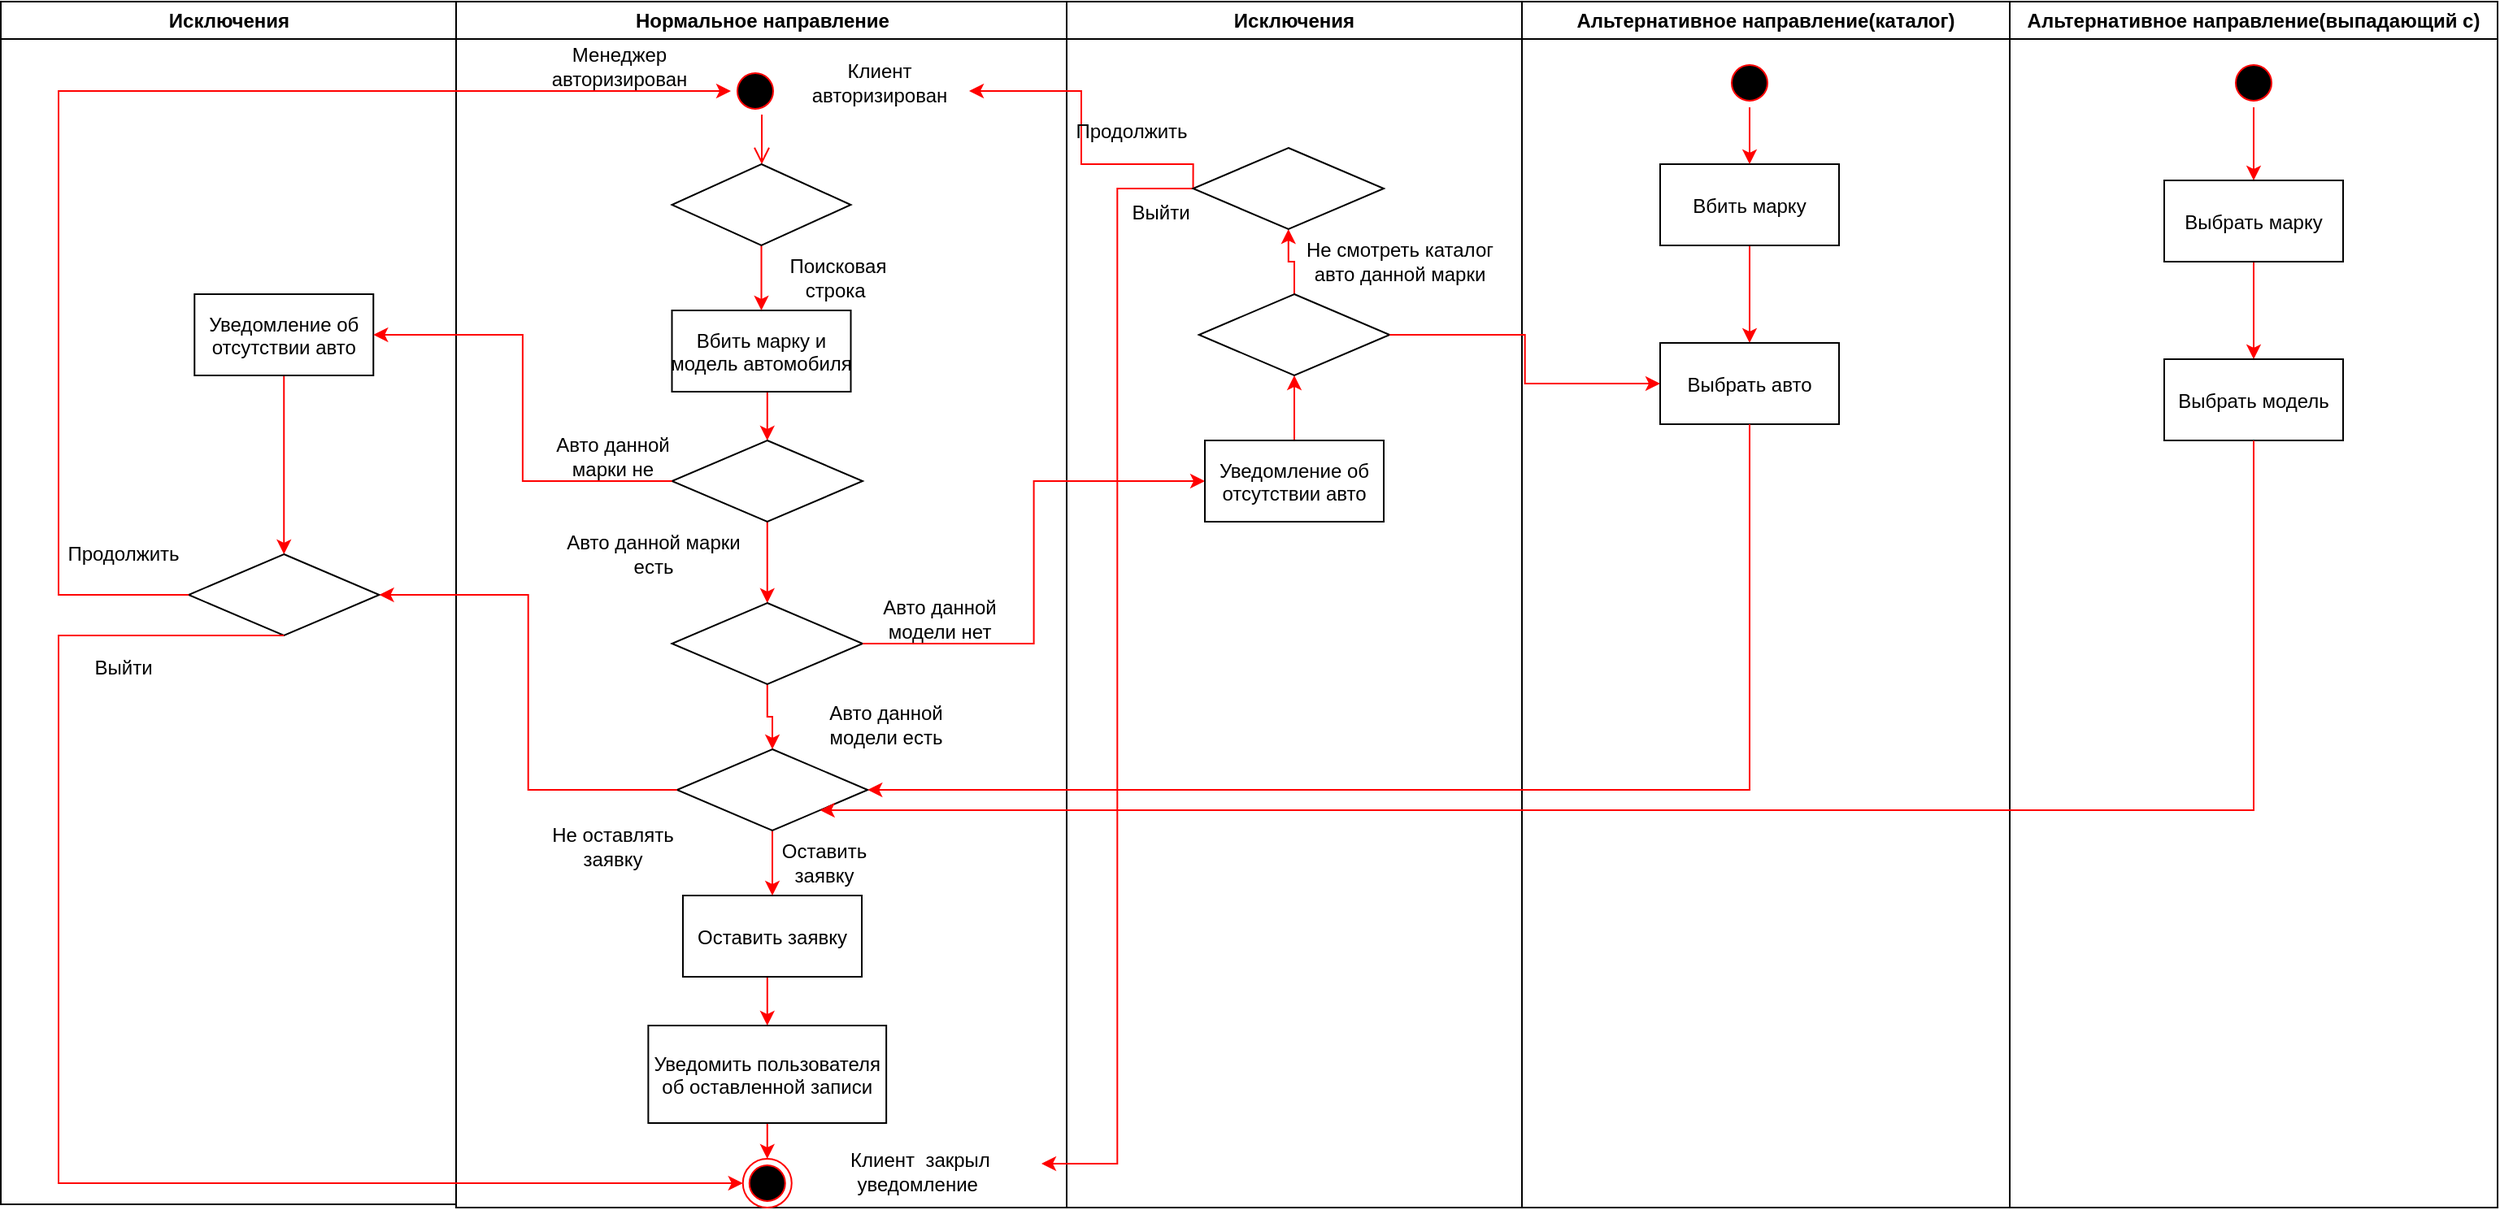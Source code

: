 <mxfile version="13.9.8" type="github" pages="2">
  <diagram id="V-8oEwVoHZ0H7SLC0gua" name="Page-1">
    <mxGraphModel dx="2735" dy="886" grid="1" gridSize="10" guides="1" tooltips="1" connect="1" arrows="1" fold="1" page="1" pageScale="1" pageWidth="827" pageHeight="1169" math="0" shadow="0">
      <root>
        <mxCell id="0" />
        <mxCell id="1" parent="0" />
        <mxCell id="Gfo-pKyB4tP-FyRo3jSm-1" value="Исключения" style="swimlane;whiteSpace=wrap" vertex="1" parent="1">
          <mxGeometry x="540" y="140" width="280" height="742" as="geometry" />
        </mxCell>
        <mxCell id="Gfo-pKyB4tP-FyRo3jSm-3" value="Нормальное направление" style="swimlane;whiteSpace=wrap" vertex="1" parent="Gfo-pKyB4tP-FyRo3jSm-1">
          <mxGeometry x="-375.5" width="375.5" height="742" as="geometry" />
        </mxCell>
        <mxCell id="Gfo-pKyB4tP-FyRo3jSm-4" value="" style="ellipse;shape=startState;fillColor=#000000;strokeColor=#ff0000;" vertex="1" parent="Gfo-pKyB4tP-FyRo3jSm-3">
          <mxGeometry x="169" y="40" width="30" height="30" as="geometry" />
        </mxCell>
        <mxCell id="Gfo-pKyB4tP-FyRo3jSm-5" value="" style="edgeStyle=elbowEdgeStyle;elbow=horizontal;verticalAlign=bottom;endArrow=open;endSize=8;strokeColor=#FF0000;endFill=1;rounded=0;entryX=0.5;entryY=0;entryDx=0;entryDy=0;" edge="1" parent="Gfo-pKyB4tP-FyRo3jSm-3" source="Gfo-pKyB4tP-FyRo3jSm-4" target="Gfo-pKyB4tP-FyRo3jSm-106">
          <mxGeometry x="100" y="40" as="geometry">
            <mxPoint x="115" y="110" as="targetPoint" />
          </mxGeometry>
        </mxCell>
        <mxCell id="Gfo-pKyB4tP-FyRo3jSm-114" style="edgeStyle=orthogonalEdgeStyle;rounded=0;orthogonalLoop=1;jettySize=auto;html=1;exitX=0.5;exitY=1;exitDx=0;exitDy=0;entryX=0.5;entryY=0;entryDx=0;entryDy=0;strokeColor=#FF0000;" edge="1" parent="Gfo-pKyB4tP-FyRo3jSm-3" source="Gfo-pKyB4tP-FyRo3jSm-6" target="Gfo-pKyB4tP-FyRo3jSm-113">
          <mxGeometry relative="1" as="geometry" />
        </mxCell>
        <mxCell id="Gfo-pKyB4tP-FyRo3jSm-6" value="Вбить марку и &#xa;модель автомобиля" style="" vertex="1" parent="Gfo-pKyB4tP-FyRo3jSm-3">
          <mxGeometry x="132.75" y="190" width="110" height="50" as="geometry" />
        </mxCell>
        <mxCell id="Gfo-pKyB4tP-FyRo3jSm-9" style="edgeStyle=orthogonalEdgeStyle;rounded=0;orthogonalLoop=1;jettySize=auto;html=1;exitX=0.5;exitY=1;exitDx=0;exitDy=0;entryX=0.5;entryY=0;entryDx=0;entryDy=0;labelBackgroundColor=#FF0000;strokeColor=#FF0000;fontColor=#FF0000;" edge="1" parent="Gfo-pKyB4tP-FyRo3jSm-3" source="Gfo-pKyB4tP-FyRo3jSm-10" target="Gfo-pKyB4tP-FyRo3jSm-21">
          <mxGeometry relative="1" as="geometry">
            <mxPoint x="190.375" y="530" as="targetPoint" />
          </mxGeometry>
        </mxCell>
        <mxCell id="Gfo-pKyB4tP-FyRo3jSm-10" value="Оставить заявку" style="" vertex="1" parent="Gfo-pKyB4tP-FyRo3jSm-3">
          <mxGeometry x="139.5" y="550" width="110" height="50" as="geometry" />
        </mxCell>
        <mxCell id="Gfo-pKyB4tP-FyRo3jSm-12" value="Клиент авторизирован" style="text;html=1;strokeColor=none;fillColor=none;align=center;verticalAlign=middle;whiteSpace=wrap;rounded=0;" vertex="1" parent="Gfo-pKyB4tP-FyRo3jSm-3">
          <mxGeometry x="205.5" y="40" width="110" height="20" as="geometry" />
        </mxCell>
        <mxCell id="Gfo-pKyB4tP-FyRo3jSm-15" value="Менеджер авторизирован" style="text;html=1;strokeColor=none;fillColor=none;align=center;verticalAlign=middle;whiteSpace=wrap;rounded=0;" vertex="1" parent="Gfo-pKyB4tP-FyRo3jSm-3">
          <mxGeometry x="45.5" y="20" width="110" height="40" as="geometry" />
        </mxCell>
        <mxCell id="Gfo-pKyB4tP-FyRo3jSm-20" style="edgeStyle=orthogonalEdgeStyle;rounded=0;orthogonalLoop=1;jettySize=auto;html=1;exitX=0.5;exitY=1;exitDx=0;exitDy=0;entryX=0.5;entryY=0;entryDx=0;entryDy=0;labelBackgroundColor=#FF0000;strokeColor=#FF0000;fontColor=#FF0000;" edge="1" parent="Gfo-pKyB4tP-FyRo3jSm-3" source="Gfo-pKyB4tP-FyRo3jSm-21" target="Gfo-pKyB4tP-FyRo3jSm-22">
          <mxGeometry relative="1" as="geometry" />
        </mxCell>
        <mxCell id="Gfo-pKyB4tP-FyRo3jSm-21" value="Уведомить пользователя&#xa;об оставленной записи" style="" vertex="1" parent="Gfo-pKyB4tP-FyRo3jSm-3">
          <mxGeometry x="118.19" y="630" width="146.38" height="60" as="geometry" />
        </mxCell>
        <mxCell id="Gfo-pKyB4tP-FyRo3jSm-22" value="" style="ellipse;shape=endState;fillColor=#000000;strokeColor=#ff0000" vertex="1" parent="Gfo-pKyB4tP-FyRo3jSm-3">
          <mxGeometry x="176.38" y="712" width="30" height="30" as="geometry" />
        </mxCell>
        <mxCell id="Gfo-pKyB4tP-FyRo3jSm-23" value="Клиент&amp;nbsp; закрыл уведомление&amp;nbsp;" style="text;html=1;strokeColor=none;fillColor=none;align=center;verticalAlign=middle;whiteSpace=wrap;rounded=0;" vertex="1" parent="Gfo-pKyB4tP-FyRo3jSm-3">
          <mxGeometry x="211.88" y="710" width="148.12" height="20" as="geometry" />
        </mxCell>
        <mxCell id="Gfo-pKyB4tP-FyRo3jSm-27" value="Поисковая строка&amp;nbsp;" style="text;html=1;strokeColor=none;fillColor=none;align=center;verticalAlign=middle;whiteSpace=wrap;rounded=0;" vertex="1" parent="Gfo-pKyB4tP-FyRo3jSm-3">
          <mxGeometry x="199" y="160" width="71" height="20" as="geometry" />
        </mxCell>
        <mxCell id="Gfo-pKyB4tP-FyRo3jSm-28" value="Авто данной марки есть" style="text;html=1;strokeColor=none;fillColor=none;align=center;verticalAlign=middle;whiteSpace=wrap;rounded=0;" vertex="1" parent="Gfo-pKyB4tP-FyRo3jSm-3">
          <mxGeometry x="66.38" y="330" width="110" height="20" as="geometry" />
        </mxCell>
        <mxCell id="Gfo-pKyB4tP-FyRo3jSm-108" style="edgeStyle=orthogonalEdgeStyle;rounded=0;orthogonalLoop=1;jettySize=auto;html=1;exitX=0.5;exitY=1;exitDx=0;exitDy=0;entryX=0.5;entryY=0;entryDx=0;entryDy=0;strokeColor=#FF0000;" edge="1" parent="Gfo-pKyB4tP-FyRo3jSm-3" source="Gfo-pKyB4tP-FyRo3jSm-106" target="Gfo-pKyB4tP-FyRo3jSm-6">
          <mxGeometry relative="1" as="geometry" />
        </mxCell>
        <mxCell id="Gfo-pKyB4tP-FyRo3jSm-106" value="" style="rhombus;whiteSpace=wrap;html=1;" vertex="1" parent="Gfo-pKyB4tP-FyRo3jSm-3">
          <mxGeometry x="132.75" y="100" width="110" height="50" as="geometry" />
        </mxCell>
        <mxCell id="VikEKIZbAs99S6CFadQw-15" style="edgeStyle=orthogonalEdgeStyle;rounded=0;orthogonalLoop=1;jettySize=auto;html=1;exitX=0.5;exitY=1;exitDx=0;exitDy=0;entryX=0.5;entryY=0;entryDx=0;entryDy=0;strokeColor=#FF0000;" edge="1" parent="Gfo-pKyB4tP-FyRo3jSm-3" source="Gfo-pKyB4tP-FyRo3jSm-113" target="VikEKIZbAs99S6CFadQw-14">
          <mxGeometry relative="1" as="geometry" />
        </mxCell>
        <mxCell id="Gfo-pKyB4tP-FyRo3jSm-113" value="" style="rhombus;whiteSpace=wrap;html=1;" vertex="1" parent="Gfo-pKyB4tP-FyRo3jSm-3">
          <mxGeometry x="132.75" y="270" width="117.25" height="50" as="geometry" />
        </mxCell>
        <mxCell id="Gfo-pKyB4tP-FyRo3jSm-118" style="edgeStyle=orthogonalEdgeStyle;rounded=0;orthogonalLoop=1;jettySize=auto;html=1;exitX=0.5;exitY=1;exitDx=0;exitDy=0;entryX=0.5;entryY=0;entryDx=0;entryDy=0;strokeColor=#FF0000;" edge="1" parent="Gfo-pKyB4tP-FyRo3jSm-3" source="Gfo-pKyB4tP-FyRo3jSm-115" target="Gfo-pKyB4tP-FyRo3jSm-10">
          <mxGeometry relative="1" as="geometry" />
        </mxCell>
        <mxCell id="Gfo-pKyB4tP-FyRo3jSm-115" value="" style="rhombus;whiteSpace=wrap;html=1;" vertex="1" parent="Gfo-pKyB4tP-FyRo3jSm-3">
          <mxGeometry x="135.88" y="460" width="117.25" height="50" as="geometry" />
        </mxCell>
        <mxCell id="Gfo-pKyB4tP-FyRo3jSm-119" value="Оставить заявку" style="text;html=1;strokeColor=none;fillColor=none;align=center;verticalAlign=middle;whiteSpace=wrap;rounded=0;" vertex="1" parent="Gfo-pKyB4tP-FyRo3jSm-3">
          <mxGeometry x="206.38" y="520" width="40" height="20" as="geometry" />
        </mxCell>
        <mxCell id="VikEKIZbAs99S6CFadQw-6" value="Авто данной марки не" style="text;html=1;strokeColor=none;fillColor=none;align=center;verticalAlign=middle;whiteSpace=wrap;rounded=0;" vertex="1" parent="Gfo-pKyB4tP-FyRo3jSm-3">
          <mxGeometry x="56.38" y="270" width="80" height="20" as="geometry" />
        </mxCell>
        <mxCell id="VikEKIZbAs99S6CFadQw-10" value="Не оставлять заявку" style="text;html=1;strokeColor=none;fillColor=none;align=center;verticalAlign=middle;whiteSpace=wrap;rounded=0;" vertex="1" parent="Gfo-pKyB4tP-FyRo3jSm-3">
          <mxGeometry x="51.38" y="510" width="90" height="20" as="geometry" />
        </mxCell>
        <mxCell id="VikEKIZbAs99S6CFadQw-16" style="edgeStyle=orthogonalEdgeStyle;rounded=0;orthogonalLoop=1;jettySize=auto;html=1;exitX=0.5;exitY=1;exitDx=0;exitDy=0;entryX=0.5;entryY=0;entryDx=0;entryDy=0;strokeColor=#FF0000;" edge="1" parent="Gfo-pKyB4tP-FyRo3jSm-3" source="VikEKIZbAs99S6CFadQw-14" target="Gfo-pKyB4tP-FyRo3jSm-115">
          <mxGeometry relative="1" as="geometry" />
        </mxCell>
        <mxCell id="VikEKIZbAs99S6CFadQw-14" value="" style="rhombus;whiteSpace=wrap;html=1;" vertex="1" parent="Gfo-pKyB4tP-FyRo3jSm-3">
          <mxGeometry x="132.76" y="370" width="117.25" height="50" as="geometry" />
        </mxCell>
        <mxCell id="VikEKIZbAs99S6CFadQw-17" value="Авто данной модели есть" style="text;html=1;strokeColor=none;fillColor=none;align=center;verticalAlign=middle;whiteSpace=wrap;rounded=0;" vertex="1" parent="Gfo-pKyB4tP-FyRo3jSm-3">
          <mxGeometry x="209" y="434.5" width="110" height="20" as="geometry" />
        </mxCell>
        <mxCell id="VikEKIZbAs99S6CFadQw-21" value="Авто данной модели нет" style="text;html=1;strokeColor=none;fillColor=none;align=center;verticalAlign=middle;whiteSpace=wrap;rounded=0;" vertex="1" parent="Gfo-pKyB4tP-FyRo3jSm-3">
          <mxGeometry x="242.75" y="370" width="110" height="20" as="geometry" />
        </mxCell>
        <mxCell id="VikEKIZbAs99S6CFadQw-23" style="edgeStyle=orthogonalEdgeStyle;rounded=0;orthogonalLoop=1;jettySize=auto;html=1;exitX=0.5;exitY=0;exitDx=0;exitDy=0;entryX=0.5;entryY=1;entryDx=0;entryDy=0;strokeColor=#FF0000;" edge="1" parent="Gfo-pKyB4tP-FyRo3jSm-1" source="VikEKIZbAs99S6CFadQw-25" target="VikEKIZbAs99S6CFadQw-22">
          <mxGeometry relative="1" as="geometry">
            <mxPoint x="139.995" y="270" as="sourcePoint" />
          </mxGeometry>
        </mxCell>
        <mxCell id="VikEKIZbAs99S6CFadQw-20" style="edgeStyle=orthogonalEdgeStyle;rounded=0;orthogonalLoop=1;jettySize=auto;html=1;exitX=1;exitY=0.5;exitDx=0;exitDy=0;entryX=0;entryY=0.5;entryDx=0;entryDy=0;strokeColor=#FF0000;" edge="1" parent="Gfo-pKyB4tP-FyRo3jSm-1" source="VikEKIZbAs99S6CFadQw-14" target="VikEKIZbAs99S6CFadQw-25">
          <mxGeometry relative="1" as="geometry" />
        </mxCell>
        <mxCell id="VikEKIZbAs99S6CFadQw-28" style="edgeStyle=orthogonalEdgeStyle;rounded=0;orthogonalLoop=1;jettySize=auto;html=1;exitX=0.5;exitY=0;exitDx=0;exitDy=0;entryX=0.5;entryY=1;entryDx=0;entryDy=0;strokeColor=#FF0000;" edge="1" parent="Gfo-pKyB4tP-FyRo3jSm-1" source="VikEKIZbAs99S6CFadQw-22" target="VikEKIZbAs99S6CFadQw-27">
          <mxGeometry relative="1" as="geometry" />
        </mxCell>
        <mxCell id="VikEKIZbAs99S6CFadQw-22" value="" style="rhombus;whiteSpace=wrap;html=1;" vertex="1" parent="Gfo-pKyB4tP-FyRo3jSm-1">
          <mxGeometry x="81.37" y="180" width="117.25" height="50" as="geometry" />
        </mxCell>
        <mxCell id="VikEKIZbAs99S6CFadQw-25" value="Уведомление об&#xa;отсутствии авто" style="" vertex="1" parent="Gfo-pKyB4tP-FyRo3jSm-1">
          <mxGeometry x="85.01" y="270" width="110" height="50" as="geometry" />
        </mxCell>
        <mxCell id="VikEKIZbAs99S6CFadQw-29" style="edgeStyle=orthogonalEdgeStyle;rounded=0;orthogonalLoop=1;jettySize=auto;html=1;exitX=0;exitY=0.5;exitDx=0;exitDy=0;entryX=1;entryY=0.75;entryDx=0;entryDy=0;strokeColor=#FF0000;" edge="1" parent="Gfo-pKyB4tP-FyRo3jSm-1" source="VikEKIZbAs99S6CFadQw-27" target="Gfo-pKyB4tP-FyRo3jSm-12">
          <mxGeometry relative="1" as="geometry">
            <Array as="points">
              <mxPoint x="78" y="100" />
              <mxPoint x="9" y="100" />
              <mxPoint x="9" y="55" />
            </Array>
          </mxGeometry>
        </mxCell>
        <mxCell id="VikEKIZbAs99S6CFadQw-31" style="edgeStyle=orthogonalEdgeStyle;rounded=0;orthogonalLoop=1;jettySize=auto;html=1;exitX=0;exitY=0.5;exitDx=0;exitDy=0;entryX=1;entryY=0.25;entryDx=0;entryDy=0;strokeColor=#FF0000;" edge="1" parent="Gfo-pKyB4tP-FyRo3jSm-1" source="VikEKIZbAs99S6CFadQw-27" target="Gfo-pKyB4tP-FyRo3jSm-23">
          <mxGeometry relative="1" as="geometry" />
        </mxCell>
        <mxCell id="VikEKIZbAs99S6CFadQw-27" value="" style="rhombus;whiteSpace=wrap;html=1;" vertex="1" parent="Gfo-pKyB4tP-FyRo3jSm-1">
          <mxGeometry x="77.76" y="90" width="117.25" height="50" as="geometry" />
        </mxCell>
        <mxCell id="VikEKIZbAs99S6CFadQw-30" value="Не смотреть каталог авто данной марки" style="text;html=1;strokeColor=none;fillColor=none;align=center;verticalAlign=middle;whiteSpace=wrap;rounded=0;" vertex="1" parent="Gfo-pKyB4tP-FyRo3jSm-1">
          <mxGeometry x="140" y="150" width="130" height="20" as="geometry" />
        </mxCell>
        <mxCell id="VikEKIZbAs99S6CFadQw-32" value="Продолжить" style="text;html=1;strokeColor=none;fillColor=none;align=center;verticalAlign=middle;whiteSpace=wrap;rounded=0;" vertex="1" parent="Gfo-pKyB4tP-FyRo3jSm-1">
          <mxGeometry x="20" y="70" width="40" height="20" as="geometry" />
        </mxCell>
        <mxCell id="VikEKIZbAs99S6CFadQw-33" value="Выйти" style="text;html=1;strokeColor=none;fillColor=none;align=center;verticalAlign=middle;whiteSpace=wrap;rounded=0;" vertex="1" parent="Gfo-pKyB4tP-FyRo3jSm-1">
          <mxGeometry x="37.76" y="120" width="40" height="20" as="geometry" />
        </mxCell>
        <mxCell id="Gfo-pKyB4tP-FyRo3jSm-32" value="Исключения" style="swimlane;whiteSpace=wrap" vertex="1" parent="1">
          <mxGeometry x="-115.5" y="140" width="280" height="740" as="geometry" />
        </mxCell>
        <mxCell id="VikEKIZbAs99S6CFadQw-8" style="edgeStyle=orthogonalEdgeStyle;rounded=0;orthogonalLoop=1;jettySize=auto;html=1;exitX=0.5;exitY=1;exitDx=0;exitDy=0;entryX=0.5;entryY=0;entryDx=0;entryDy=0;strokeColor=#FF0000;" edge="1" parent="Gfo-pKyB4tP-FyRo3jSm-32" source="Gfo-pKyB4tP-FyRo3jSm-34" target="Gfo-pKyB4tP-FyRo3jSm-123">
          <mxGeometry relative="1" as="geometry" />
        </mxCell>
        <mxCell id="Gfo-pKyB4tP-FyRo3jSm-34" value="Уведомление об&#xa;отсутствии авто" style="" vertex="1" parent="Gfo-pKyB4tP-FyRo3jSm-32">
          <mxGeometry x="119.13" y="180" width="110" height="50" as="geometry" />
        </mxCell>
        <mxCell id="Gfo-pKyB4tP-FyRo3jSm-38" value="Продолжить" style="text;html=1;strokeColor=none;fillColor=none;align=center;verticalAlign=middle;whiteSpace=wrap;rounded=0;" vertex="1" parent="Gfo-pKyB4tP-FyRo3jSm-32">
          <mxGeometry x="55.5" y="330" width="40" height="20" as="geometry" />
        </mxCell>
        <mxCell id="Gfo-pKyB4tP-FyRo3jSm-39" value="Выйти" style="text;html=1;strokeColor=none;fillColor=none;align=center;verticalAlign=middle;whiteSpace=wrap;rounded=0;" vertex="1" parent="Gfo-pKyB4tP-FyRo3jSm-32">
          <mxGeometry x="55.5" y="400" width="40" height="20" as="geometry" />
        </mxCell>
        <mxCell id="Gfo-pKyB4tP-FyRo3jSm-123" value="" style="rhombus;whiteSpace=wrap;html=1;" vertex="1" parent="Gfo-pKyB4tP-FyRo3jSm-32">
          <mxGeometry x="115.5" y="340" width="117.25" height="50" as="geometry" />
        </mxCell>
        <mxCell id="Gfo-pKyB4tP-FyRo3jSm-75" value="Альтернативное направление(каталог)" style="swimlane;whiteSpace=wrap" vertex="1" parent="1">
          <mxGeometry x="820" y="140" width="300" height="742" as="geometry" />
        </mxCell>
        <mxCell id="VikEKIZbAs99S6CFadQw-38" style="edgeStyle=orthogonalEdgeStyle;rounded=0;orthogonalLoop=1;jettySize=auto;html=1;exitX=0.5;exitY=1;exitDx=0;exitDy=0;entryX=0.5;entryY=0;entryDx=0;entryDy=0;strokeColor=#FF0000;" edge="1" parent="Gfo-pKyB4tP-FyRo3jSm-75" source="Gfo-pKyB4tP-FyRo3jSm-76" target="VikEKIZbAs99S6CFadQw-36">
          <mxGeometry relative="1" as="geometry" />
        </mxCell>
        <mxCell id="Gfo-pKyB4tP-FyRo3jSm-76" value="Вбить марку" style="" vertex="1" parent="Gfo-pKyB4tP-FyRo3jSm-75">
          <mxGeometry x="85" y="100" width="110" height="50" as="geometry" />
        </mxCell>
        <mxCell id="VikEKIZbAs99S6CFadQw-35" style="edgeStyle=orthogonalEdgeStyle;rounded=0;orthogonalLoop=1;jettySize=auto;html=1;exitX=0.5;exitY=1;exitDx=0;exitDy=0;entryX=0.5;entryY=0;entryDx=0;entryDy=0;strokeColor=#FF0000;" edge="1" parent="Gfo-pKyB4tP-FyRo3jSm-75" source="VikEKIZbAs99S6CFadQw-34" target="Gfo-pKyB4tP-FyRo3jSm-76">
          <mxGeometry relative="1" as="geometry" />
        </mxCell>
        <mxCell id="VikEKIZbAs99S6CFadQw-34" value="" style="ellipse;shape=startState;fillColor=#000000;strokeColor=#ff0000;" vertex="1" parent="Gfo-pKyB4tP-FyRo3jSm-75">
          <mxGeometry x="125" y="35" width="30" height="30" as="geometry" />
        </mxCell>
        <mxCell id="VikEKIZbAs99S6CFadQw-36" value="Выбрать авто" style="" vertex="1" parent="Gfo-pKyB4tP-FyRo3jSm-75">
          <mxGeometry x="85" y="210" width="110" height="50" as="geometry" />
        </mxCell>
        <mxCell id="Gfo-pKyB4tP-FyRo3jSm-110" value="Альтернативное направление(выпадающий с)" style="swimlane;whiteSpace=wrap" vertex="1" parent="1">
          <mxGeometry x="1120" y="140" width="300" height="742" as="geometry" />
        </mxCell>
        <mxCell id="VikEKIZbAs99S6CFadQw-42" style="edgeStyle=orthogonalEdgeStyle;rounded=0;orthogonalLoop=1;jettySize=auto;html=1;exitX=0.5;exitY=1;exitDx=0;exitDy=0;entryX=0.5;entryY=0;entryDx=0;entryDy=0;strokeColor=#FF0000;" edge="1" parent="Gfo-pKyB4tP-FyRo3jSm-110" source="VikEKIZbAs99S6CFadQw-40" target="VikEKIZbAs99S6CFadQw-41">
          <mxGeometry relative="1" as="geometry" />
        </mxCell>
        <mxCell id="VikEKIZbAs99S6CFadQw-40" value="" style="ellipse;shape=startState;fillColor=#000000;strokeColor=#ff0000;" vertex="1" parent="Gfo-pKyB4tP-FyRo3jSm-110">
          <mxGeometry x="135" y="35" width="30" height="30" as="geometry" />
        </mxCell>
        <mxCell id="VikEKIZbAs99S6CFadQw-45" style="edgeStyle=orthogonalEdgeStyle;rounded=0;orthogonalLoop=1;jettySize=auto;html=1;exitX=0.5;exitY=1;exitDx=0;exitDy=0;strokeColor=#FF0000;" edge="1" parent="Gfo-pKyB4tP-FyRo3jSm-110" source="VikEKIZbAs99S6CFadQw-41" target="VikEKIZbAs99S6CFadQw-44">
          <mxGeometry relative="1" as="geometry" />
        </mxCell>
        <mxCell id="VikEKIZbAs99S6CFadQw-41" value="Выбрать марку" style="" vertex="1" parent="Gfo-pKyB4tP-FyRo3jSm-110">
          <mxGeometry x="95" y="110" width="110" height="50" as="geometry" />
        </mxCell>
        <mxCell id="VikEKIZbAs99S6CFadQw-44" value="Выбрать модель" style="" vertex="1" parent="Gfo-pKyB4tP-FyRo3jSm-110">
          <mxGeometry x="95" y="220" width="110" height="50" as="geometry" />
        </mxCell>
        <mxCell id="VikEKIZbAs99S6CFadQw-1" style="edgeStyle=orthogonalEdgeStyle;rounded=0;orthogonalLoop=1;jettySize=auto;html=1;exitX=0;exitY=0.5;exitDx=0;exitDy=0;entryX=0;entryY=0.5;entryDx=0;entryDy=0;strokeColor=#FF0000;" edge="1" parent="1" source="Gfo-pKyB4tP-FyRo3jSm-123" target="Gfo-pKyB4tP-FyRo3jSm-4">
          <mxGeometry relative="1" as="geometry">
            <Array as="points">
              <mxPoint x="-80" y="505" />
              <mxPoint x="-80" y="195" />
            </Array>
          </mxGeometry>
        </mxCell>
        <mxCell id="VikEKIZbAs99S6CFadQw-3" style="edgeStyle=orthogonalEdgeStyle;rounded=0;orthogonalLoop=1;jettySize=auto;html=1;exitX=0.5;exitY=1;exitDx=0;exitDy=0;entryX=0;entryY=0.5;entryDx=0;entryDy=0;strokeColor=#FF0000;" edge="1" parent="1" source="Gfo-pKyB4tP-FyRo3jSm-123" target="Gfo-pKyB4tP-FyRo3jSm-22">
          <mxGeometry relative="1" as="geometry">
            <Array as="points">
              <mxPoint x="-80" y="530" />
              <mxPoint x="-80" y="867" />
            </Array>
          </mxGeometry>
        </mxCell>
        <mxCell id="VikEKIZbAs99S6CFadQw-5" style="edgeStyle=orthogonalEdgeStyle;rounded=0;orthogonalLoop=1;jettySize=auto;html=1;exitX=0;exitY=0.5;exitDx=0;exitDy=0;entryX=1;entryY=0.5;entryDx=0;entryDy=0;strokeColor=#FF0000;" edge="1" parent="1" source="Gfo-pKyB4tP-FyRo3jSm-113" target="Gfo-pKyB4tP-FyRo3jSm-34">
          <mxGeometry relative="1" as="geometry" />
        </mxCell>
        <mxCell id="VikEKIZbAs99S6CFadQw-11" style="edgeStyle=orthogonalEdgeStyle;rounded=0;orthogonalLoop=1;jettySize=auto;html=1;exitX=0;exitY=0.5;exitDx=0;exitDy=0;entryX=1;entryY=0.5;entryDx=0;entryDy=0;strokeColor=#FF0000;" edge="1" parent="1" source="Gfo-pKyB4tP-FyRo3jSm-115" target="Gfo-pKyB4tP-FyRo3jSm-123">
          <mxGeometry relative="1" as="geometry" />
        </mxCell>
        <mxCell id="VikEKIZbAs99S6CFadQw-37" style="edgeStyle=orthogonalEdgeStyle;rounded=0;orthogonalLoop=1;jettySize=auto;html=1;exitX=1;exitY=0.5;exitDx=0;exitDy=0;strokeColor=#FF0000;" edge="1" parent="1" source="VikEKIZbAs99S6CFadQw-22" target="VikEKIZbAs99S6CFadQw-36">
          <mxGeometry relative="1" as="geometry" />
        </mxCell>
        <mxCell id="VikEKIZbAs99S6CFadQw-43" style="edgeStyle=orthogonalEdgeStyle;rounded=0;orthogonalLoop=1;jettySize=auto;html=1;exitX=0.5;exitY=1;exitDx=0;exitDy=0;entryX=1;entryY=0.5;entryDx=0;entryDy=0;strokeColor=#FF0000;" edge="1" parent="1" source="VikEKIZbAs99S6CFadQw-36" target="Gfo-pKyB4tP-FyRo3jSm-115">
          <mxGeometry relative="1" as="geometry" />
        </mxCell>
        <mxCell id="VikEKIZbAs99S6CFadQw-46" style="edgeStyle=orthogonalEdgeStyle;rounded=0;orthogonalLoop=1;jettySize=auto;html=1;exitX=0.5;exitY=1;exitDx=0;exitDy=0;entryX=1;entryY=1;entryDx=0;entryDy=0;strokeColor=#FF0000;" edge="1" parent="1" source="VikEKIZbAs99S6CFadQw-44" target="Gfo-pKyB4tP-FyRo3jSm-115">
          <mxGeometry relative="1" as="geometry">
            <Array as="points">
              <mxPoint x="1270" y="638" />
            </Array>
          </mxGeometry>
        </mxCell>
      </root>
    </mxGraphModel>
  </diagram>
  <diagram id="XYDgB-IlGjmThCTlxAyx" name="Page-2">
    <mxGraphModel dx="734" dy="443" grid="1" gridSize="10" guides="1" tooltips="1" connect="1" arrows="1" fold="1" page="1" pageScale="1" pageWidth="827" pageHeight="1169" math="0" shadow="0">
      <root>
        <mxCell id="8mZ8vLN_MhBFpE2euq12-0" />
        <mxCell id="8mZ8vLN_MhBFpE2euq12-1" parent="8mZ8vLN_MhBFpE2euq12-0" />
      </root>
    </mxGraphModel>
  </diagram>
</mxfile>
